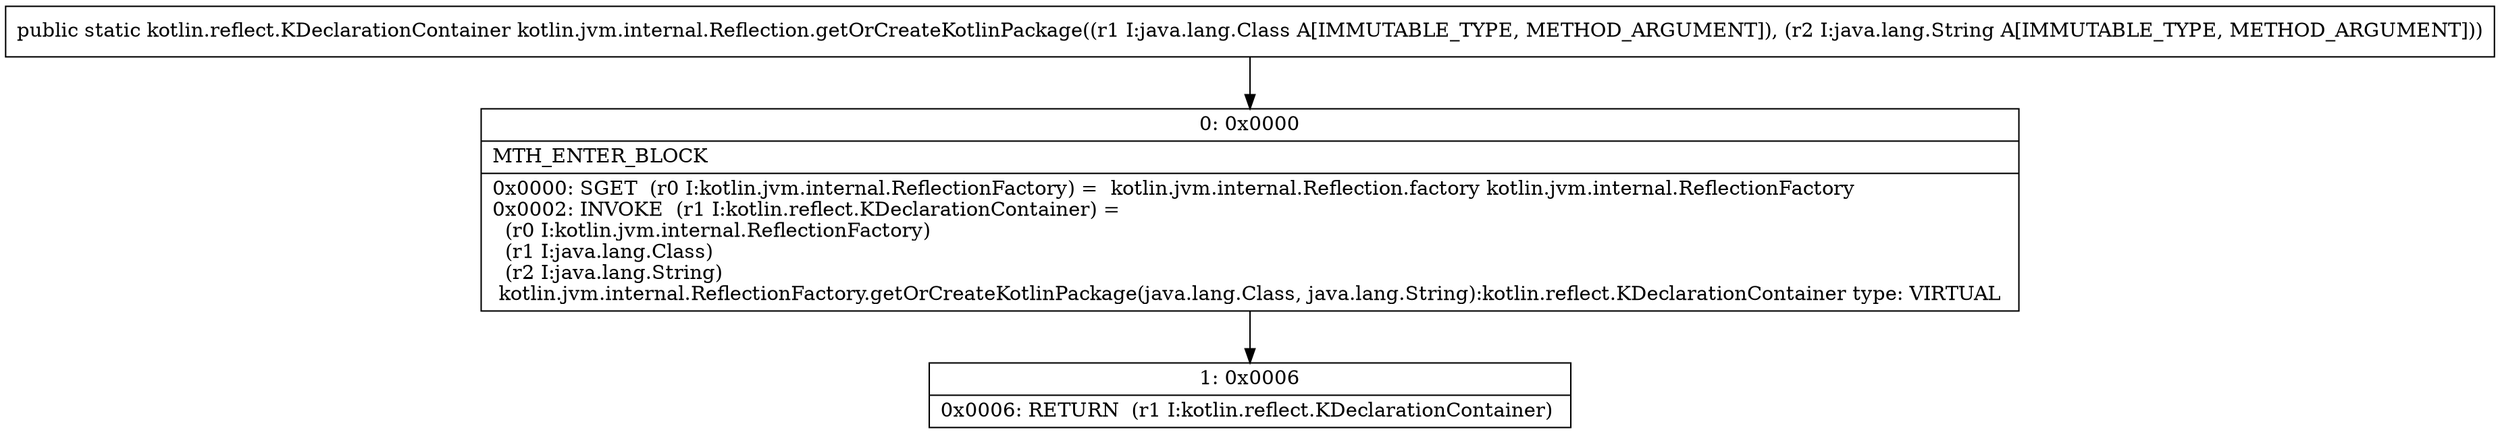 digraph "CFG forkotlin.jvm.internal.Reflection.getOrCreateKotlinPackage(Ljava\/lang\/Class;Ljava\/lang\/String;)Lkotlin\/reflect\/KDeclarationContainer;" {
Node_0 [shape=record,label="{0\:\ 0x0000|MTH_ENTER_BLOCK\l|0x0000: SGET  (r0 I:kotlin.jvm.internal.ReflectionFactory) =  kotlin.jvm.internal.Reflection.factory kotlin.jvm.internal.ReflectionFactory \l0x0002: INVOKE  (r1 I:kotlin.reflect.KDeclarationContainer) = \l  (r0 I:kotlin.jvm.internal.ReflectionFactory)\l  (r1 I:java.lang.Class)\l  (r2 I:java.lang.String)\l kotlin.jvm.internal.ReflectionFactory.getOrCreateKotlinPackage(java.lang.Class, java.lang.String):kotlin.reflect.KDeclarationContainer type: VIRTUAL \l}"];
Node_1 [shape=record,label="{1\:\ 0x0006|0x0006: RETURN  (r1 I:kotlin.reflect.KDeclarationContainer) \l}"];
MethodNode[shape=record,label="{public static kotlin.reflect.KDeclarationContainer kotlin.jvm.internal.Reflection.getOrCreateKotlinPackage((r1 I:java.lang.Class A[IMMUTABLE_TYPE, METHOD_ARGUMENT]), (r2 I:java.lang.String A[IMMUTABLE_TYPE, METHOD_ARGUMENT])) }"];
MethodNode -> Node_0;
Node_0 -> Node_1;
}

